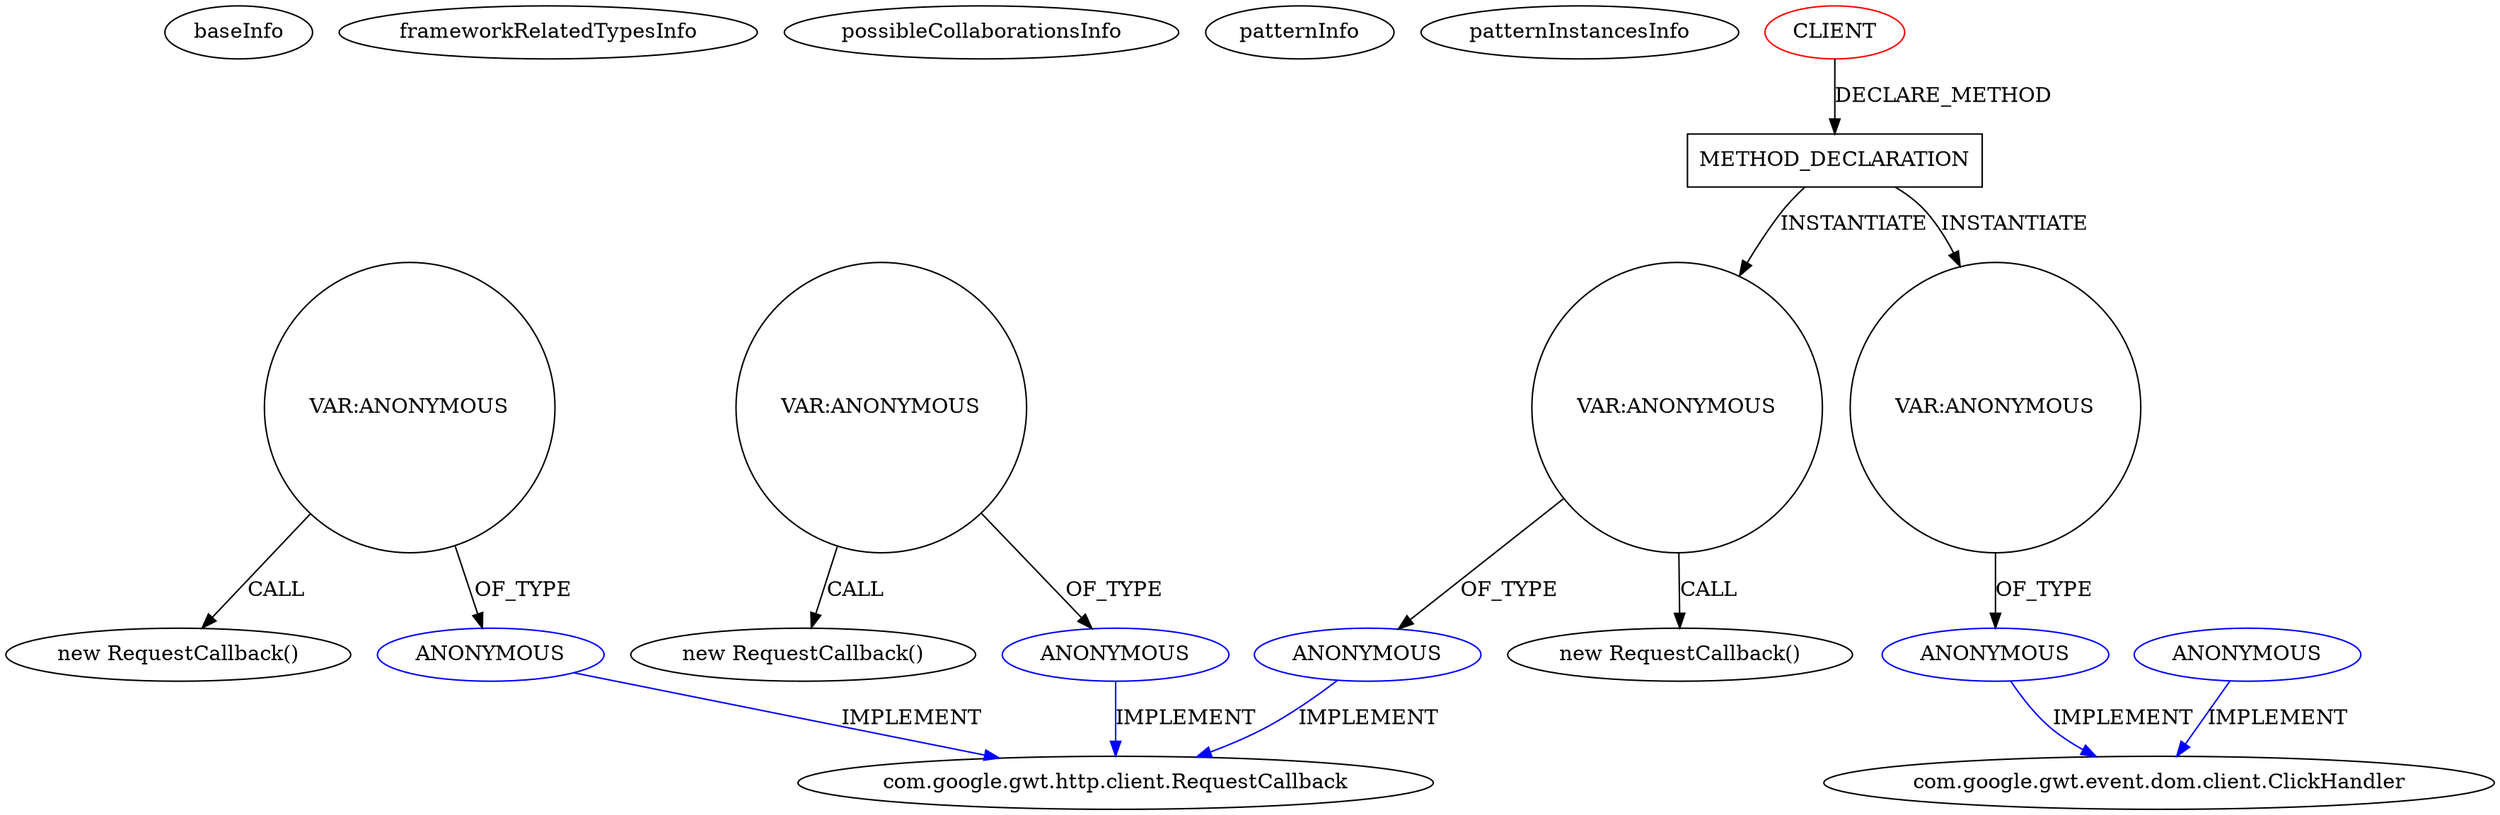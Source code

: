 digraph {
baseInfo[graphId=288,category="pattern",isAnonymous=false,possibleRelation=false]
frameworkRelatedTypesInfo[]
possibleCollaborationsInfo[]
patternInfo[frequency=2.0,patternRootClient=0]
patternInstancesInfo[0="12010994-GLI-TP1~/12010994-GLI-TP1/GLI-TP1-master/src/main/java/fr/istic/m2gl/gli/client/gli.java~gli~1",1="12010994-GLI-TP1~/12010994-GLI-TP1/GLI-TP1-master/src/main/java/fr/istic/m2gl/gli/client/TableWidget.java~TableWidget~8"]
62[label="com.google.gwt.http.client.RequestCallback",vertexType="FRAMEWORK_INTERFACE_TYPE",isFrameworkType=false]
177[label="ANONYMOUS",vertexType="REFERENCE_ANONYMOUS_DECLARATION",isFrameworkType=false,color=blue]
311[label="ANONYMOUS",vertexType="REFERENCE_ANONYMOUS_DECLARATION",isFrameworkType=false,color=blue]
244[label="ANONYMOUS",vertexType="REFERENCE_ANONYMOUS_DECLARATION",isFrameworkType=false,color=blue]
243[label="VAR:ANONYMOUS",vertexType="VARIABLE_EXPRESION",isFrameworkType=false,shape=circle]
242[label="new RequestCallback()",vertexType="CONSTRUCTOR_CALL",isFrameworkType=false]
176[label="VAR:ANONYMOUS",vertexType="VARIABLE_EXPRESION",isFrameworkType=false,shape=circle]
175[label="new RequestCallback()",vertexType="CONSTRUCTOR_CALL",isFrameworkType=false]
310[label="VAR:ANONYMOUS",vertexType="VARIABLE_EXPRESION",isFrameworkType=false,shape=circle]
309[label="new RequestCallback()",vertexType="CONSTRUCTOR_CALL",isFrameworkType=false]
190[label="METHOD_DECLARATION",vertexType="CLIENT_METHOD_DECLARATION",isFrameworkType=false,shape=box]
0[label="CLIENT",vertexType="ROOT_CLIENT_CLASS_DECLARATION",isFrameworkType=false,color=red]
219[label="VAR:ANONYMOUS",vertexType="VARIABLE_EXPRESION",isFrameworkType=false,shape=circle]
220[label="ANONYMOUS",vertexType="REFERENCE_ANONYMOUS_DECLARATION",isFrameworkType=false,color=blue]
152[label="com.google.gwt.event.dom.client.ClickHandler",vertexType="FRAMEWORK_INTERFACE_TYPE",isFrameworkType=false]
230[label="ANONYMOUS",vertexType="REFERENCE_ANONYMOUS_DECLARATION",isFrameworkType=false,color=blue]
230->152[label="IMPLEMENT",color=blue]
310->309[label="CALL"]
311->62[label="IMPLEMENT",color=blue]
176->175[label="CALL"]
190->243[label="INSTANTIATE"]
190->219[label="INSTANTIATE"]
176->177[label="OF_TYPE"]
243->242[label="CALL"]
310->311[label="OF_TYPE"]
177->62[label="IMPLEMENT",color=blue]
219->220[label="OF_TYPE"]
244->62[label="IMPLEMENT",color=blue]
243->244[label="OF_TYPE"]
0->190[label="DECLARE_METHOD"]
220->152[label="IMPLEMENT",color=blue]
}
